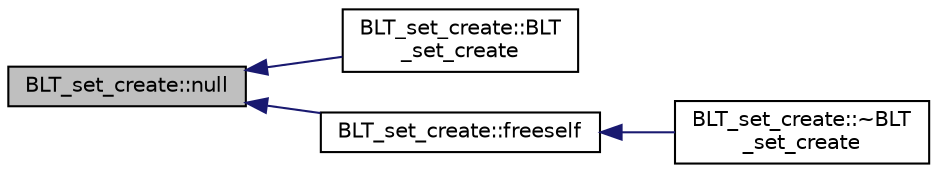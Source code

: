 digraph "BLT_set_create::null"
{
  edge [fontname="Helvetica",fontsize="10",labelfontname="Helvetica",labelfontsize="10"];
  node [fontname="Helvetica",fontsize="10",shape=record];
  rankdir="LR";
  Node634 [label="BLT_set_create::null",height=0.2,width=0.4,color="black", fillcolor="grey75", style="filled", fontcolor="black"];
  Node634 -> Node635 [dir="back",color="midnightblue",fontsize="10",style="solid",fontname="Helvetica"];
  Node635 [label="BLT_set_create::BLT\l_set_create",height=0.2,width=0.4,color="black", fillcolor="white", style="filled",URL="$d4/d40/class_b_l_t__set__create.html#a19f9f0e6ebc9d9ea7cf466fb5d05d73a"];
  Node634 -> Node636 [dir="back",color="midnightblue",fontsize="10",style="solid",fontname="Helvetica"];
  Node636 [label="BLT_set_create::freeself",height=0.2,width=0.4,color="black", fillcolor="white", style="filled",URL="$d4/d40/class_b_l_t__set__create.html#a30c72cb5a6a756c542cb4d99a4950e85"];
  Node636 -> Node637 [dir="back",color="midnightblue",fontsize="10",style="solid",fontname="Helvetica"];
  Node637 [label="BLT_set_create::~BLT\l_set_create",height=0.2,width=0.4,color="black", fillcolor="white", style="filled",URL="$d4/d40/class_b_l_t__set__create.html#ae8142ff7accfecbfac221cba96f48eeb"];
}
